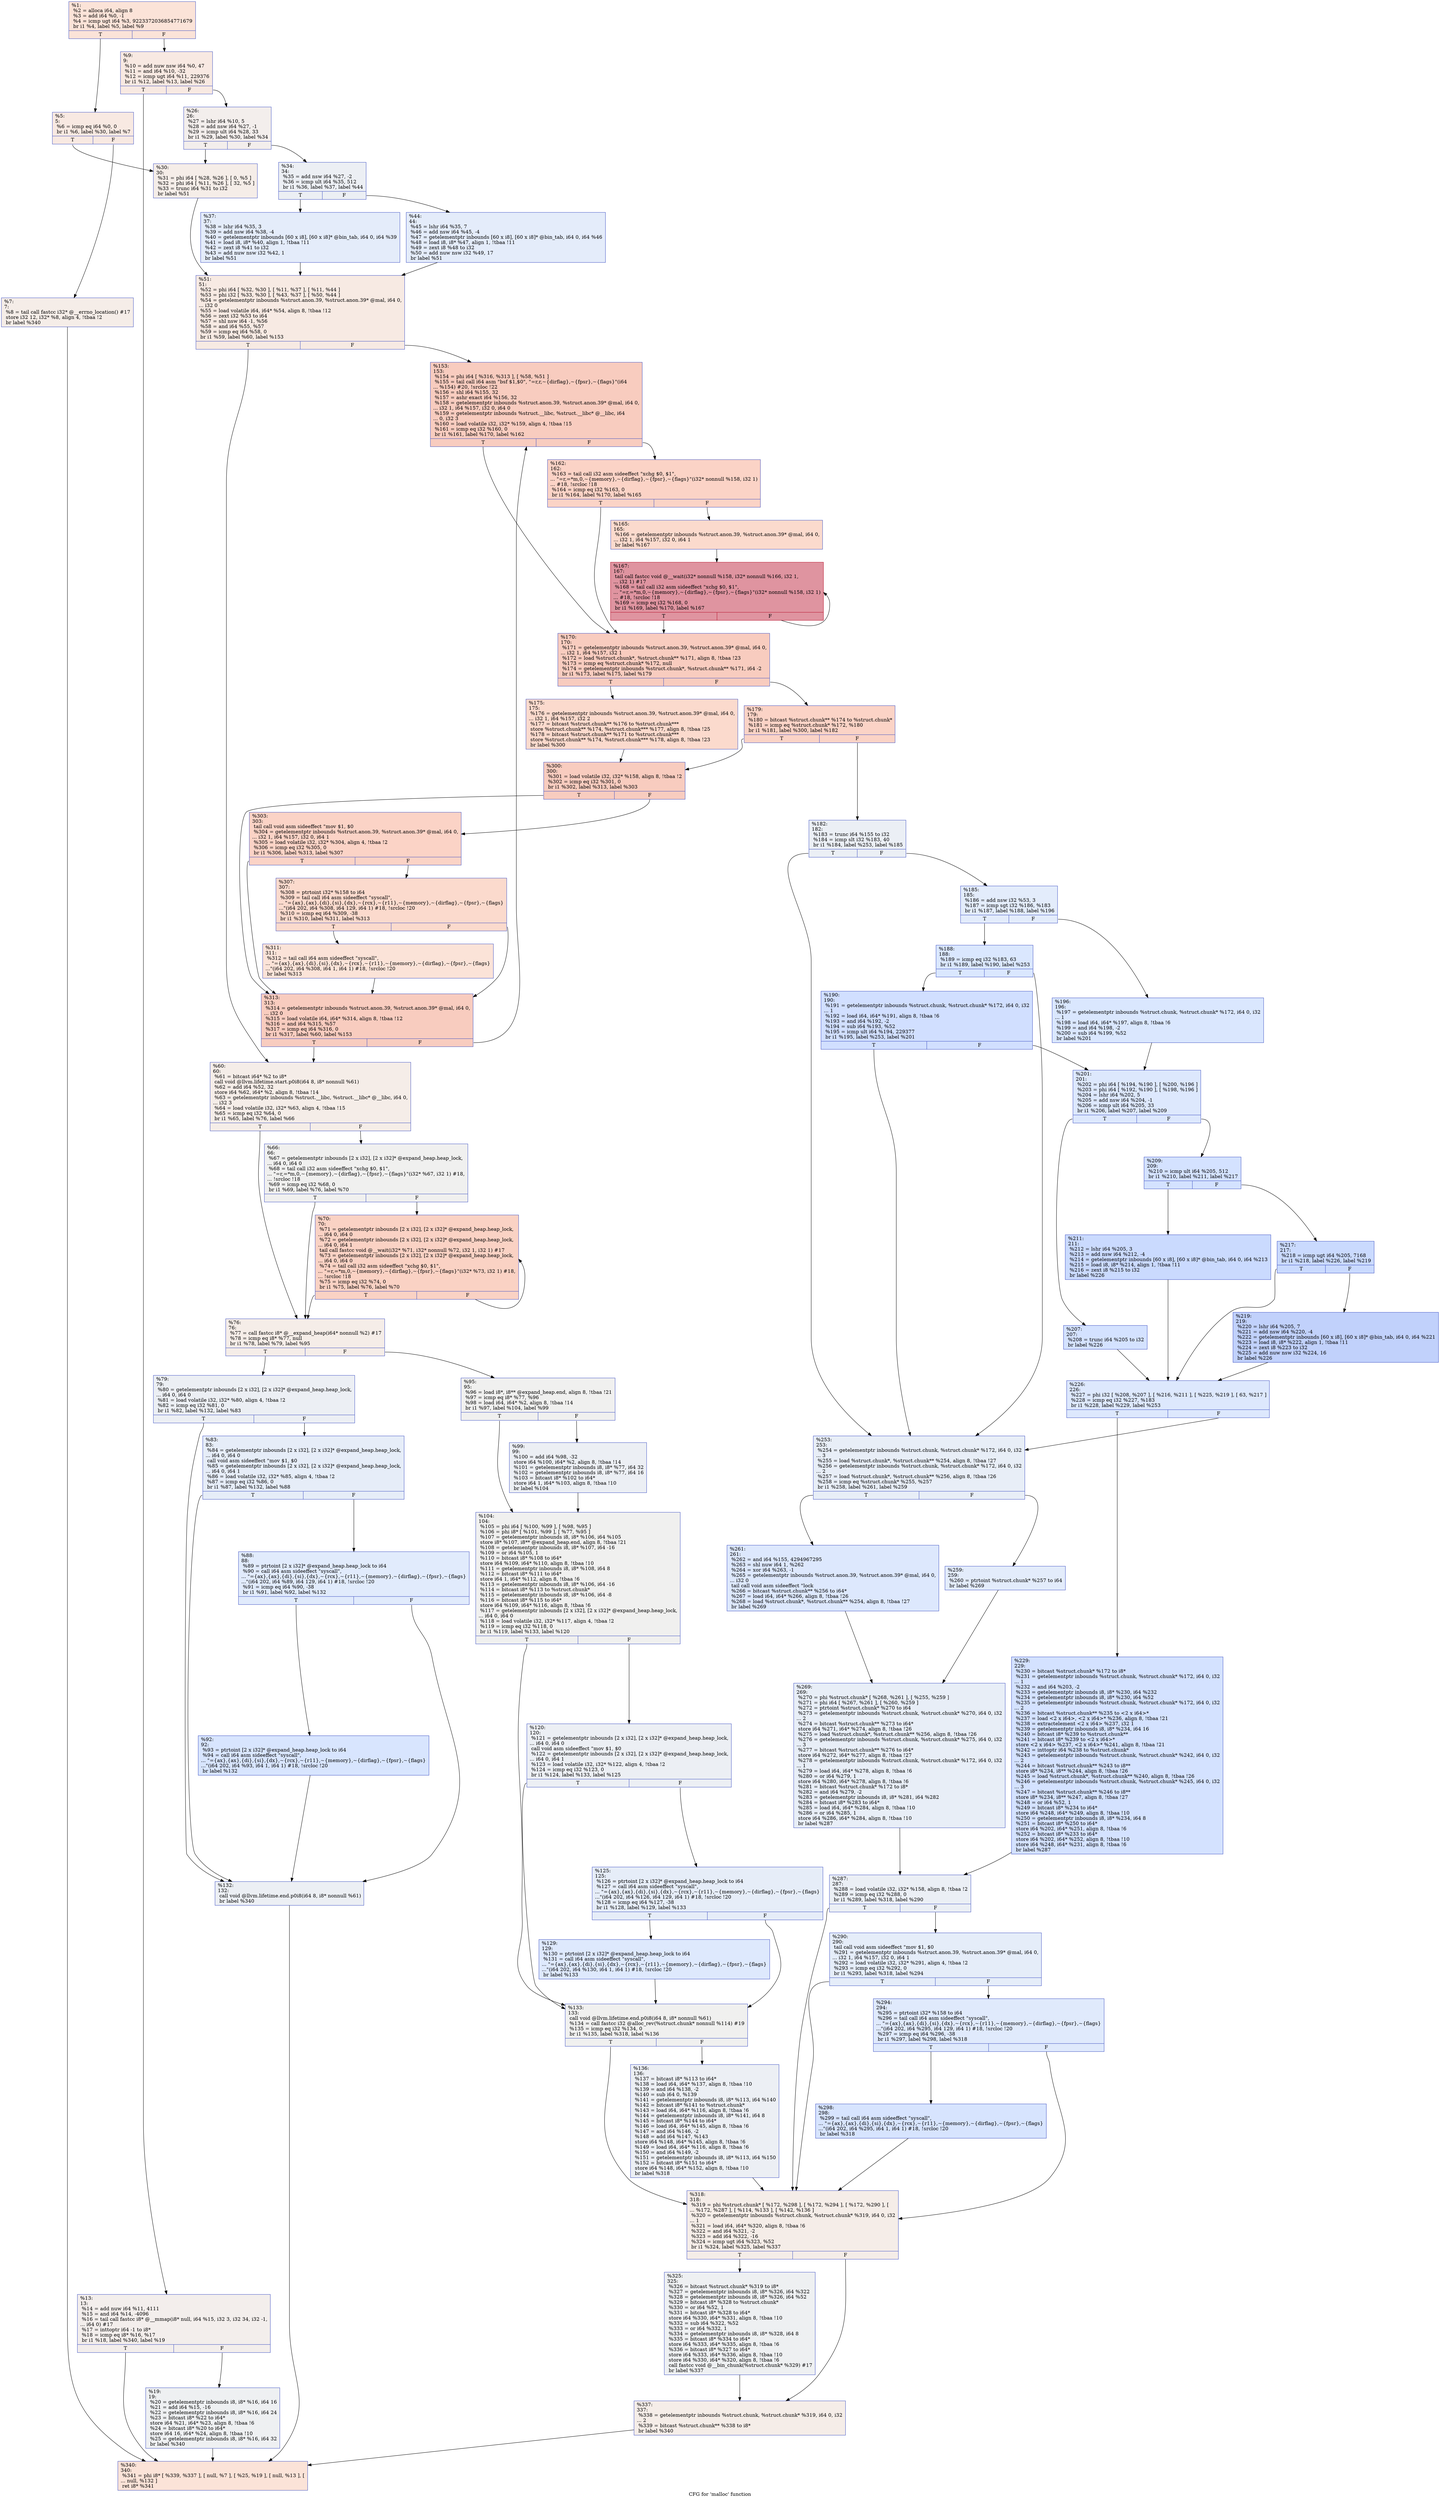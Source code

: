 digraph "CFG for 'malloc' function" {
	label="CFG for 'malloc' function";

	Node0x12eca20 [shape=record,color="#3d50c3ff", style=filled, fillcolor="#f6bfa670",label="{%1:\l  %2 = alloca i64, align 8\l  %3 = add i64 %0, -1\l  %4 = icmp ugt i64 %3, 9223372036854771679\l  br i1 %4, label %5, label %9\l|{<s0>T|<s1>F}}"];
	Node0x12eca20:s0 -> Node0x12eccc0;
	Node0x12eca20:s1 -> Node0x12ecd60;
	Node0x12eccc0 [shape=record,color="#3d50c3ff", style=filled, fillcolor="#efcebd70",label="{%5:\l5:                                                \l  %6 = icmp eq i64 %0, 0\l  br i1 %6, label %30, label %7\l|{<s0>T|<s1>F}}"];
	Node0x12eccc0:s0 -> Node0x12ecea0;
	Node0x12eccc0:s1 -> Node0x12ecd10;
	Node0x12ecd10 [shape=record,color="#3d50c3ff", style=filled, fillcolor="#e8d6cc70",label="{%7:\l7:                                                \l  %8 = tail call fastcc i32* @__errno_location() #17\l  store i32 12, i32* %8, align 4, !tbaa !2\l  br label %340\l}"];
	Node0x12ecd10 -> Node0x12ee0c0;
	Node0x12ecd60 [shape=record,color="#3d50c3ff", style=filled, fillcolor="#efcebd70",label="{%9:\l9:                                                \l  %10 = add nuw nsw i64 %0, 47\l  %11 = and i64 %10, -32\l  %12 = icmp ugt i64 %11, 229376\l  br i1 %12, label %13, label %26\l|{<s0>T|<s1>F}}"];
	Node0x12ecd60:s0 -> Node0x12ecdb0;
	Node0x12ecd60:s1 -> Node0x12ece50;
	Node0x12ecdb0 [shape=record,color="#3d50c3ff", style=filled, fillcolor="#e3d9d370",label="{%13:\l13:                                               \l  %14 = add nuw i64 %11, 4111\l  %15 = and i64 %14, -4096\l  %16 = tail call fastcc i8* @__mmap(i8* null, i64 %15, i32 3, i32 34, i32 -1,\l... i64 0) #17\l  %17 = inttoptr i64 -1 to i8*\l  %18 = icmp eq i8* %16, %17\l  br i1 %18, label %340, label %19\l|{<s0>T|<s1>F}}"];
	Node0x12ecdb0:s0 -> Node0x12ee0c0;
	Node0x12ecdb0:s1 -> Node0x12ece00;
	Node0x12ece00 [shape=record,color="#3d50c3ff", style=filled, fillcolor="#d9dce170",label="{%19:\l19:                                               \l  %20 = getelementptr inbounds i8, i8* %16, i64 16\l  %21 = add i64 %15, -16\l  %22 = getelementptr inbounds i8, i8* %16, i64 24\l  %23 = bitcast i8* %22 to i64*\l  store i64 %21, i64* %23, align 8, !tbaa !6\l  %24 = bitcast i8* %20 to i64*\l  store i64 16, i64* %24, align 8, !tbaa !10\l  %25 = getelementptr inbounds i8, i8* %16, i64 32\l  br label %340\l}"];
	Node0x12ece00 -> Node0x12ee0c0;
	Node0x12ece50 [shape=record,color="#3d50c3ff", style=filled, fillcolor="#e3d9d370",label="{%26:\l26:                                               \l  %27 = lshr i64 %10, 5\l  %28 = add nsw i64 %27, -1\l  %29 = icmp ult i64 %28, 33\l  br i1 %29, label %30, label %34\l|{<s0>T|<s1>F}}"];
	Node0x12ece50:s0 -> Node0x12ecea0;
	Node0x12ece50:s1 -> Node0x12ecef0;
	Node0x12ecea0 [shape=record,color="#3d50c3ff", style=filled, fillcolor="#e8d6cc70",label="{%30:\l30:                                               \l  %31 = phi i64 [ %28, %26 ], [ 0, %5 ]\l  %32 = phi i64 [ %11, %26 ], [ 32, %5 ]\l  %33 = trunc i64 %31 to i32\l  br label %51\l}"];
	Node0x12ecea0 -> Node0x12ecfe0;
	Node0x12ecef0 [shape=record,color="#3d50c3ff", style=filled, fillcolor="#d4dbe670",label="{%34:\l34:                                               \l  %35 = add nsw i64 %27, -2\l  %36 = icmp ult i64 %35, 512\l  br i1 %36, label %37, label %44\l|{<s0>T|<s1>F}}"];
	Node0x12ecef0:s0 -> Node0x12ecf40;
	Node0x12ecef0:s1 -> Node0x12ecf90;
	Node0x12ecf40 [shape=record,color="#3d50c3ff", style=filled, fillcolor="#c1d4f470",label="{%37:\l37:                                               \l  %38 = lshr i64 %35, 3\l  %39 = add nsw i64 %38, -4\l  %40 = getelementptr inbounds [60 x i8], [60 x i8]* @bin_tab, i64 0, i64 %39\l  %41 = load i8, i8* %40, align 1, !tbaa !11\l  %42 = zext i8 %41 to i32\l  %43 = add nuw nsw i32 %42, 1\l  br label %51\l}"];
	Node0x12ecf40 -> Node0x12ecfe0;
	Node0x12ecf90 [shape=record,color="#3d50c3ff", style=filled, fillcolor="#c1d4f470",label="{%44:\l44:                                               \l  %45 = lshr i64 %35, 7\l  %46 = add nsw i64 %45, -4\l  %47 = getelementptr inbounds [60 x i8], [60 x i8]* @bin_tab, i64 0, i64 %46\l  %48 = load i8, i8* %47, align 1, !tbaa !11\l  %49 = zext i8 %48 to i32\l  %50 = add nuw nsw i32 %49, 17\l  br label %51\l}"];
	Node0x12ecf90 -> Node0x12ecfe0;
	Node0x12ecfe0 [shape=record,color="#3d50c3ff", style=filled, fillcolor="#eed0c070",label="{%51:\l51:                                               \l  %52 = phi i64 [ %32, %30 ], [ %11, %37 ], [ %11, %44 ]\l  %53 = phi i32 [ %33, %30 ], [ %43, %37 ], [ %50, %44 ]\l  %54 = getelementptr inbounds %struct.anon.39, %struct.anon.39* @mal, i64 0,\l... i32 0\l  %55 = load volatile i64, i64* %54, align 8, !tbaa !12\l  %56 = zext i32 %53 to i64\l  %57 = shl nsw i64 -1, %56\l  %58 = and i64 %55, %57\l  %59 = icmp eq i64 %58, 0\l  br i1 %59, label %60, label %153\l|{<s0>T|<s1>F}}"];
	Node0x12ecfe0:s0 -> Node0x12ed030;
	Node0x12ecfe0:s1 -> Node0x12ed580;
	Node0x12ed030 [shape=record,color="#3d50c3ff", style=filled, fillcolor="#e8d6cc70",label="{%60:\l60:                                               \l  %61 = bitcast i64* %2 to i8*\l  call void @llvm.lifetime.start.p0i8(i64 8, i8* nonnull %61)\l  %62 = add i64 %52, 32\l  store i64 %62, i64* %2, align 8, !tbaa !14\l  %63 = getelementptr inbounds %struct.__libc, %struct.__libc* @__libc, i64 0,\l... i32 3\l  %64 = load volatile i32, i32* %63, align 4, !tbaa !15\l  %65 = icmp eq i32 %64, 0\l  br i1 %65, label %76, label %66\l|{<s0>T|<s1>F}}"];
	Node0x12ed030:s0 -> Node0x12ed120;
	Node0x12ed030:s1 -> Node0x12ed080;
	Node0x12ed080 [shape=record,color="#3d50c3ff", style=filled, fillcolor="#dedcdb70",label="{%66:\l66:                                               \l  %67 = getelementptr inbounds [2 x i32], [2 x i32]* @expand_heap.heap_lock,\l... i64 0, i64 0\l  %68 = tail call i32 asm sideeffect \"xchg $0, $1\",\l... \"=r,=*m,0,~\{memory\},~\{dirflag\},~\{fpsr\},~\{flags\}\"(i32* %67, i32 1) #18,\l... !srcloc !18\l  %69 = icmp eq i32 %68, 0\l  br i1 %69, label %76, label %70\l|{<s0>T|<s1>F}}"];
	Node0x12ed080:s0 -> Node0x12ed120;
	Node0x12ed080:s1 -> Node0x12ed0d0;
	Node0x12ed0d0 [shape=record,color="#3d50c3ff", style=filled, fillcolor="#f4987a70",label="{%70:\l70:                                               \l  %71 = getelementptr inbounds [2 x i32], [2 x i32]* @expand_heap.heap_lock,\l... i64 0, i64 0\l  %72 = getelementptr inbounds [2 x i32], [2 x i32]* @expand_heap.heap_lock,\l... i64 0, i64 1\l  tail call fastcc void @__wait(i32* %71, i32* nonnull %72, i32 1, i32 1) #17\l  %73 = getelementptr inbounds [2 x i32], [2 x i32]* @expand_heap.heap_lock,\l... i64 0, i64 0\l  %74 = tail call i32 asm sideeffect \"xchg $0, $1\",\l... \"=r,=*m,0,~\{memory\},~\{dirflag\},~\{fpsr\},~\{flags\}\"(i32* %73, i32 1) #18,\l... !srcloc !18\l  %75 = icmp eq i32 %74, 0\l  br i1 %75, label %76, label %70\l|{<s0>T|<s1>F}}"];
	Node0x12ed0d0:s0 -> Node0x12ed120;
	Node0x12ed0d0:s1 -> Node0x12ed0d0;
	Node0x12ed120 [shape=record,color="#3d50c3ff", style=filled, fillcolor="#e8d6cc70",label="{%76:\l76:                                               \l  %77 = call fastcc i8* @__expand_heap(i64* nonnull %2) #17\l  %78 = icmp eq i8* %77, null\l  br i1 %78, label %79, label %95\l|{<s0>T|<s1>F}}"];
	Node0x12ed120:s0 -> Node0x12ed170;
	Node0x12ed120:s1 -> Node0x12ed2b0;
	Node0x12ed170 [shape=record,color="#3d50c3ff", style=filled, fillcolor="#d4dbe670",label="{%79:\l79:                                               \l  %80 = getelementptr inbounds [2 x i32], [2 x i32]* @expand_heap.heap_lock,\l... i64 0, i64 0\l  %81 = load volatile i32, i32* %80, align 4, !tbaa !2\l  %82 = icmp eq i32 %81, 0\l  br i1 %82, label %132, label %83\l|{<s0>T|<s1>F}}"];
	Node0x12ed170:s0 -> Node0x12ed490;
	Node0x12ed170:s1 -> Node0x12ed1c0;
	Node0x12ed1c0 [shape=record,color="#3d50c3ff", style=filled, fillcolor="#c7d7f070",label="{%83:\l83:                                               \l  %84 = getelementptr inbounds [2 x i32], [2 x i32]* @expand_heap.heap_lock,\l... i64 0, i64 0\l  call void asm sideeffect \"mov $1, $0 \l  %85 = getelementptr inbounds [2 x i32], [2 x i32]* @expand_heap.heap_lock,\l... i64 0, i64 1\l  %86 = load volatile i32, i32* %85, align 4, !tbaa !2\l  %87 = icmp eq i32 %86, 0\l  br i1 %87, label %132, label %88\l|{<s0>T|<s1>F}}"];
	Node0x12ed1c0:s0 -> Node0x12ed490;
	Node0x12ed1c0:s1 -> Node0x12ed210;
	Node0x12ed210 [shape=record,color="#3d50c3ff", style=filled, fillcolor="#bbd1f870",label="{%88:\l88:                                               \l  %89 = ptrtoint [2 x i32]* @expand_heap.heap_lock to i64\l  %90 = call i64 asm sideeffect \"syscall\",\l... \"=\{ax\},\{ax\},\{di\},\{si\},\{dx\},~\{rcx\},~\{r11\},~\{memory\},~\{dirflag\},~\{fpsr\},~\{flags\}\l...\"(i64 202, i64 %89, i64 129, i64 1) #18, !srcloc !20\l  %91 = icmp eq i64 %90, -38\l  br i1 %91, label %92, label %132\l|{<s0>T|<s1>F}}"];
	Node0x12ed210:s0 -> Node0x12ed260;
	Node0x12ed210:s1 -> Node0x12ed490;
	Node0x12ed260 [shape=record,color="#3d50c3ff", style=filled, fillcolor="#a7c5fe70",label="{%92:\l92:                                               \l  %93 = ptrtoint [2 x i32]* @expand_heap.heap_lock to i64\l  %94 = call i64 asm sideeffect \"syscall\",\l... \"=\{ax\},\{ax\},\{di\},\{si\},\{dx\},~\{rcx\},~\{r11\},~\{memory\},~\{dirflag\},~\{fpsr\},~\{flags\}\l...\"(i64 202, i64 %93, i64 1, i64 1) #18, !srcloc !20\l  br label %132\l}"];
	Node0x12ed260 -> Node0x12ed490;
	Node0x12ed2b0 [shape=record,color="#3d50c3ff", style=filled, fillcolor="#dedcdb70",label="{%95:\l95:                                               \l  %96 = load i8*, i8** @expand_heap.end, align 8, !tbaa !21\l  %97 = icmp eq i8* %77, %96\l  %98 = load i64, i64* %2, align 8, !tbaa !14\l  br i1 %97, label %104, label %99\l|{<s0>T|<s1>F}}"];
	Node0x12ed2b0:s0 -> Node0x12ed350;
	Node0x12ed2b0:s1 -> Node0x12ed300;
	Node0x12ed300 [shape=record,color="#3d50c3ff", style=filled, fillcolor="#d4dbe670",label="{%99:\l99:                                               \l  %100 = add i64 %98, -32\l  store i64 %100, i64* %2, align 8, !tbaa !14\l  %101 = getelementptr inbounds i8, i8* %77, i64 32\l  %102 = getelementptr inbounds i8, i8* %77, i64 16\l  %103 = bitcast i8* %102 to i64*\l  store i64 1, i64* %103, align 8, !tbaa !10\l  br label %104\l}"];
	Node0x12ed300 -> Node0x12ed350;
	Node0x12ed350 [shape=record,color="#3d50c3ff", style=filled, fillcolor="#dedcdb70",label="{%104:\l104:                                              \l  %105 = phi i64 [ %100, %99 ], [ %98, %95 ]\l  %106 = phi i8* [ %101, %99 ], [ %77, %95 ]\l  %107 = getelementptr inbounds i8, i8* %106, i64 %105\l  store i8* %107, i8** @expand_heap.end, align 8, !tbaa !21\l  %108 = getelementptr inbounds i8, i8* %107, i64 -16\l  %109 = or i64 %105, 1\l  %110 = bitcast i8* %108 to i64*\l  store i64 %109, i64* %110, align 8, !tbaa !10\l  %111 = getelementptr inbounds i8, i8* %108, i64 8\l  %112 = bitcast i8* %111 to i64*\l  store i64 1, i64* %112, align 8, !tbaa !6\l  %113 = getelementptr inbounds i8, i8* %106, i64 -16\l  %114 = bitcast i8* %113 to %struct.chunk*\l  %115 = getelementptr inbounds i8, i8* %106, i64 -8\l  %116 = bitcast i8* %115 to i64*\l  store i64 %109, i64* %116, align 8, !tbaa !6\l  %117 = getelementptr inbounds [2 x i32], [2 x i32]* @expand_heap.heap_lock,\l... i64 0, i64 0\l  %118 = load volatile i32, i32* %117, align 4, !tbaa !2\l  %119 = icmp eq i32 %118, 0\l  br i1 %119, label %133, label %120\l|{<s0>T|<s1>F}}"];
	Node0x12ed350:s0 -> Node0x12ed4e0;
	Node0x12ed350:s1 -> Node0x12ed3a0;
	Node0x12ed3a0 [shape=record,color="#3d50c3ff", style=filled, fillcolor="#d4dbe670",label="{%120:\l120:                                              \l  %121 = getelementptr inbounds [2 x i32], [2 x i32]* @expand_heap.heap_lock,\l... i64 0, i64 0\l  call void asm sideeffect \"mov $1, $0 \l  %122 = getelementptr inbounds [2 x i32], [2 x i32]* @expand_heap.heap_lock,\l... i64 0, i64 1\l  %123 = load volatile i32, i32* %122, align 4, !tbaa !2\l  %124 = icmp eq i32 %123, 0\l  br i1 %124, label %133, label %125\l|{<s0>T|<s1>F}}"];
	Node0x12ed3a0:s0 -> Node0x12ed4e0;
	Node0x12ed3a0:s1 -> Node0x12ed3f0;
	Node0x12ed3f0 [shape=record,color="#3d50c3ff", style=filled, fillcolor="#c7d7f070",label="{%125:\l125:                                              \l  %126 = ptrtoint [2 x i32]* @expand_heap.heap_lock to i64\l  %127 = call i64 asm sideeffect \"syscall\",\l... \"=\{ax\},\{ax\},\{di\},\{si\},\{dx\},~\{rcx\},~\{r11\},~\{memory\},~\{dirflag\},~\{fpsr\},~\{flags\}\l...\"(i64 202, i64 %126, i64 129, i64 1) #18, !srcloc !20\l  %128 = icmp eq i64 %127, -38\l  br i1 %128, label %129, label %133\l|{<s0>T|<s1>F}}"];
	Node0x12ed3f0:s0 -> Node0x12ed440;
	Node0x12ed3f0:s1 -> Node0x12ed4e0;
	Node0x12ed440 [shape=record,color="#3d50c3ff", style=filled, fillcolor="#b5cdfa70",label="{%129:\l129:                                              \l  %130 = ptrtoint [2 x i32]* @expand_heap.heap_lock to i64\l  %131 = call i64 asm sideeffect \"syscall\",\l... \"=\{ax\},\{ax\},\{di\},\{si\},\{dx\},~\{rcx\},~\{r11\},~\{memory\},~\{dirflag\},~\{fpsr\},~\{flags\}\l...\"(i64 202, i64 %130, i64 1, i64 1) #18, !srcloc !20\l  br label %133\l}"];
	Node0x12ed440 -> Node0x12ed4e0;
	Node0x12ed490 [shape=record,color="#3d50c3ff", style=filled, fillcolor="#d4dbe670",label="{%132:\l132:                                              \l  call void @llvm.lifetime.end.p0i8(i64 8, i8* nonnull %61)\l  br label %340\l}"];
	Node0x12ed490 -> Node0x12ee0c0;
	Node0x12ed4e0 [shape=record,color="#3d50c3ff", style=filled, fillcolor="#dedcdb70",label="{%133:\l133:                                              \l  call void @llvm.lifetime.end.p0i8(i64 8, i8* nonnull %61)\l  %134 = call fastcc i32 @alloc_rev(%struct.chunk* nonnull %114) #19\l  %135 = icmp eq i32 %134, 0\l  br i1 %135, label %318, label %136\l|{<s0>T|<s1>F}}"];
	Node0x12ed4e0:s0 -> Node0x12edfd0;
	Node0x12ed4e0:s1 -> Node0x12ed530;
	Node0x12ed530 [shape=record,color="#3d50c3ff", style=filled, fillcolor="#d4dbe670",label="{%136:\l136:                                              \l  %137 = bitcast i8* %113 to i64*\l  %138 = load i64, i64* %137, align 8, !tbaa !10\l  %139 = and i64 %138, -2\l  %140 = sub i64 0, %139\l  %141 = getelementptr inbounds i8, i8* %113, i64 %140\l  %142 = bitcast i8* %141 to %struct.chunk*\l  %143 = load i64, i64* %116, align 8, !tbaa !6\l  %144 = getelementptr inbounds i8, i8* %141, i64 8\l  %145 = bitcast i8* %144 to i64*\l  %146 = load i64, i64* %145, align 8, !tbaa !6\l  %147 = and i64 %146, -2\l  %148 = add i64 %147, %143\l  store i64 %148, i64* %145, align 8, !tbaa !6\l  %149 = load i64, i64* %116, align 8, !tbaa !6\l  %150 = and i64 %149, -2\l  %151 = getelementptr inbounds i8, i8* %113, i64 %150\l  %152 = bitcast i8* %151 to i64*\l  store i64 %148, i64* %152, align 8, !tbaa !10\l  br label %318\l}"];
	Node0x12ed530 -> Node0x12edfd0;
	Node0x12ed580 [shape=record,color="#3d50c3ff", style=filled, fillcolor="#f08b6e70",label="{%153:\l153:                                              \l  %154 = phi i64 [ %316, %313 ], [ %58, %51 ]\l  %155 = tail call i64 asm \"bsf $1,$0\", \"=r,r,~\{dirflag\},~\{fpsr\},~\{flags\}\"(i64\l... %154) #20, !srcloc !22\l  %156 = shl i64 %155, 32\l  %157 = ashr exact i64 %156, 32\l  %158 = getelementptr inbounds %struct.anon.39, %struct.anon.39* @mal, i64 0,\l... i32 1, i64 %157, i32 0, i64 0\l  %159 = getelementptr inbounds %struct.__libc, %struct.__libc* @__libc, i64\l... 0, i32 3\l  %160 = load volatile i32, i32* %159, align 4, !tbaa !15\l  %161 = icmp eq i32 %160, 0\l  br i1 %161, label %170, label %162\l|{<s0>T|<s1>F}}"];
	Node0x12ed580:s0 -> Node0x12ed6c0;
	Node0x12ed580:s1 -> Node0x12ed5d0;
	Node0x12ed5d0 [shape=record,color="#3d50c3ff", style=filled, fillcolor="#f59c7d70",label="{%162:\l162:                                              \l  %163 = tail call i32 asm sideeffect \"xchg $0, $1\",\l... \"=r,=*m,0,~\{memory\},~\{dirflag\},~\{fpsr\},~\{flags\}\"(i32* nonnull %158, i32 1)\l... #18, !srcloc !18\l  %164 = icmp eq i32 %163, 0\l  br i1 %164, label %170, label %165\l|{<s0>T|<s1>F}}"];
	Node0x12ed5d0:s0 -> Node0x12ed6c0;
	Node0x12ed5d0:s1 -> Node0x12ed620;
	Node0x12ed620 [shape=record,color="#3d50c3ff", style=filled, fillcolor="#f7ac8e70",label="{%165:\l165:                                              \l  %166 = getelementptr inbounds %struct.anon.39, %struct.anon.39* @mal, i64 0,\l... i32 1, i64 %157, i32 0, i64 1\l  br label %167\l}"];
	Node0x12ed620 -> Node0x12ed670;
	Node0x12ed670 [shape=record,color="#b70d28ff", style=filled, fillcolor="#b70d2870",label="{%167:\l167:                                              \l  tail call fastcc void @__wait(i32* nonnull %158, i32* nonnull %166, i32 1,\l... i32 1) #17\l  %168 = tail call i32 asm sideeffect \"xchg $0, $1\",\l... \"=r,=*m,0,~\{memory\},~\{dirflag\},~\{fpsr\},~\{flags\}\"(i32* nonnull %158, i32 1)\l... #18, !srcloc !18\l  %169 = icmp eq i32 %168, 0\l  br i1 %169, label %170, label %167\l|{<s0>T|<s1>F}}"];
	Node0x12ed670:s0 -> Node0x12ed6c0;
	Node0x12ed670:s1 -> Node0x12ed670;
	Node0x12ed6c0 [shape=record,color="#3d50c3ff", style=filled, fillcolor="#f08b6e70",label="{%170:\l170:                                              \l  %171 = getelementptr inbounds %struct.anon.39, %struct.anon.39* @mal, i64 0,\l... i32 1, i64 %157, i32 1\l  %172 = load %struct.chunk*, %struct.chunk** %171, align 8, !tbaa !23\l  %173 = icmp eq %struct.chunk* %172, null\l  %174 = getelementptr inbounds %struct.chunk*, %struct.chunk** %171, i64 -2\l  br i1 %173, label %175, label %179\l|{<s0>T|<s1>F}}"];
	Node0x12ed6c0:s0 -> Node0x12ed710;
	Node0x12ed6c0:s1 -> Node0x12ed760;
	Node0x12ed710 [shape=record,color="#3d50c3ff", style=filled, fillcolor="#f7ac8e70",label="{%175:\l175:                                              \l  %176 = getelementptr inbounds %struct.anon.39, %struct.anon.39* @mal, i64 0,\l... i32 1, i64 %157, i32 2\l  %177 = bitcast %struct.chunk** %176 to %struct.chunk***\l  store %struct.chunk** %174, %struct.chunk*** %177, align 8, !tbaa !25\l  %178 = bitcast %struct.chunk** %171 to %struct.chunk***\l  store %struct.chunk** %174, %struct.chunk*** %178, align 8, !tbaa !23\l  br label %300\l}"];
	Node0x12ed710 -> Node0x12ede40;
	Node0x12ed760 [shape=record,color="#3d50c3ff", style=filled, fillcolor="#f59c7d70",label="{%179:\l179:                                              \l  %180 = bitcast %struct.chunk** %174 to %struct.chunk*\l  %181 = icmp eq %struct.chunk* %172, %180\l  br i1 %181, label %300, label %182\l|{<s0>T|<s1>F}}"];
	Node0x12ed760:s0 -> Node0x12ede40;
	Node0x12ed760:s1 -> Node0x12ed7b0;
	Node0x12ed7b0 [shape=record,color="#3d50c3ff", style=filled, fillcolor="#d1dae970",label="{%182:\l182:                                              \l  %183 = trunc i64 %155 to i32\l  %184 = icmp slt i32 %183, 40\l  br i1 %184, label %253, label %185\l|{<s0>T|<s1>F}}"];
	Node0x12ed7b0:s0 -> Node0x12edbc0;
	Node0x12ed7b0:s1 -> Node0x12ed800;
	Node0x12ed800 [shape=record,color="#3d50c3ff", style=filled, fillcolor="#bfd3f670",label="{%185:\l185:                                              \l  %186 = add nsw i32 %53, 3\l  %187 = icmp sgt i32 %186, %183\l  br i1 %187, label %188, label %196\l|{<s0>T|<s1>F}}"];
	Node0x12ed800:s0 -> Node0x12ed850;
	Node0x12ed800:s1 -> Node0x12ed8f0;
	Node0x12ed850 [shape=record,color="#3d50c3ff", style=filled, fillcolor="#abc8fd70",label="{%188:\l188:                                              \l  %189 = icmp eq i32 %183, 63\l  br i1 %189, label %190, label %253\l|{<s0>T|<s1>F}}"];
	Node0x12ed850:s0 -> Node0x12ed8a0;
	Node0x12ed850:s1 -> Node0x12edbc0;
	Node0x12ed8a0 [shape=record,color="#3d50c3ff", style=filled, fillcolor="#96b7ff70",label="{%190:\l190:                                              \l  %191 = getelementptr inbounds %struct.chunk, %struct.chunk* %172, i64 0, i32\l... 1\l  %192 = load i64, i64* %191, align 8, !tbaa !6\l  %193 = and i64 %192, -2\l  %194 = sub i64 %193, %52\l  %195 = icmp ult i64 %194, 229377\l  br i1 %195, label %253, label %201\l|{<s0>T|<s1>F}}"];
	Node0x12ed8a0:s0 -> Node0x12edbc0;
	Node0x12ed8a0:s1 -> Node0x12ed940;
	Node0x12ed8f0 [shape=record,color="#3d50c3ff", style=filled, fillcolor="#abc8fd70",label="{%196:\l196:                                              \l  %197 = getelementptr inbounds %struct.chunk, %struct.chunk* %172, i64 0, i32\l... 1\l  %198 = load i64, i64* %197, align 8, !tbaa !6\l  %199 = and i64 %198, -2\l  %200 = sub i64 %199, %52\l  br label %201\l}"];
	Node0x12ed8f0 -> Node0x12ed940;
	Node0x12ed940 [shape=record,color="#3d50c3ff", style=filled, fillcolor="#b2ccfb70",label="{%201:\l201:                                              \l  %202 = phi i64 [ %194, %190 ], [ %200, %196 ]\l  %203 = phi i64 [ %192, %190 ], [ %198, %196 ]\l  %204 = lshr i64 %202, 5\l  %205 = add nsw i64 %204, -1\l  %206 = icmp ult i64 %205, 33\l  br i1 %206, label %207, label %209\l|{<s0>T|<s1>F}}"];
	Node0x12ed940:s0 -> Node0x12ed990;
	Node0x12ed940:s1 -> Node0x12ed9e0;
	Node0x12ed990 [shape=record,color="#3d50c3ff", style=filled, fillcolor="#9ebeff70",label="{%207:\l207:                                              \l  %208 = trunc i64 %205 to i32\l  br label %226\l}"];
	Node0x12ed990 -> Node0x12edb20;
	Node0x12ed9e0 [shape=record,color="#3d50c3ff", style=filled, fillcolor="#9ebeff70",label="{%209:\l209:                                              \l  %210 = icmp ult i64 %205, 512\l  br i1 %210, label %211, label %217\l|{<s0>T|<s1>F}}"];
	Node0x12ed9e0:s0 -> Node0x12eda30;
	Node0x12ed9e0:s1 -> Node0x12eda80;
	Node0x12eda30 [shape=record,color="#3d50c3ff", style=filled, fillcolor="#88abfd70",label="{%211:\l211:                                              \l  %212 = lshr i64 %205, 3\l  %213 = add nsw i64 %212, -4\l  %214 = getelementptr inbounds [60 x i8], [60 x i8]* @bin_tab, i64 0, i64 %213\l  %215 = load i8, i8* %214, align 1, !tbaa !11\l  %216 = zext i8 %215 to i32\l  br label %226\l}"];
	Node0x12eda30 -> Node0x12edb20;
	Node0x12eda80 [shape=record,color="#3d50c3ff", style=filled, fillcolor="#88abfd70",label="{%217:\l217:                                              \l  %218 = icmp ugt i64 %205, 7168\l  br i1 %218, label %226, label %219\l|{<s0>T|<s1>F}}"];
	Node0x12eda80:s0 -> Node0x12edb20;
	Node0x12eda80:s1 -> Node0x12edad0;
	Node0x12edad0 [shape=record,color="#3d50c3ff", style=filled, fillcolor="#7396f570",label="{%219:\l219:                                              \l  %220 = lshr i64 %205, 7\l  %221 = add nsw i64 %220, -4\l  %222 = getelementptr inbounds [60 x i8], [60 x i8]* @bin_tab, i64 0, i64 %221\l  %223 = load i8, i8* %222, align 1, !tbaa !11\l  %224 = zext i8 %223 to i32\l  %225 = add nuw nsw i32 %224, 16\l  br label %226\l}"];
	Node0x12edad0 -> Node0x12edb20;
	Node0x12edb20 [shape=record,color="#3d50c3ff", style=filled, fillcolor="#b2ccfb70",label="{%226:\l226:                                              \l  %227 = phi i32 [ %208, %207 ], [ %216, %211 ], [ %225, %219 ], [ 63, %217 ]\l  %228 = icmp eq i32 %227, %183\l  br i1 %228, label %229, label %253\l|{<s0>T|<s1>F}}"];
	Node0x12edb20:s0 -> Node0x12edb70;
	Node0x12edb20:s1 -> Node0x12edbc0;
	Node0x12edb70 [shape=record,color="#3d50c3ff", style=filled, fillcolor="#9ebeff70",label="{%229:\l229:                                              \l  %230 = bitcast %struct.chunk* %172 to i8*\l  %231 = getelementptr inbounds %struct.chunk, %struct.chunk* %172, i64 0, i32\l... 1\l  %232 = and i64 %203, -2\l  %233 = getelementptr inbounds i8, i8* %230, i64 %232\l  %234 = getelementptr inbounds i8, i8* %230, i64 %52\l  %235 = getelementptr inbounds %struct.chunk, %struct.chunk* %172, i64 0, i32\l... 2\l  %236 = bitcast %struct.chunk** %235 to \<2 x i64\>*\l  %237 = load \<2 x i64\>, \<2 x i64\>* %236, align 8, !tbaa !21\l  %238 = extractelement \<2 x i64\> %237, i32 1\l  %239 = getelementptr inbounds i8, i8* %234, i64 16\l  %240 = bitcast i8* %239 to %struct.chunk**\l  %241 = bitcast i8* %239 to \<2 x i64\>*\l  store \<2 x i64\> %237, \<2 x i64\>* %241, align 8, !tbaa !21\l  %242 = inttoptr i64 %238 to %struct.chunk*\l  %243 = getelementptr inbounds %struct.chunk, %struct.chunk* %242, i64 0, i32\l... 2\l  %244 = bitcast %struct.chunk** %243 to i8**\l  store i8* %234, i8** %244, align 8, !tbaa !26\l  %245 = load %struct.chunk*, %struct.chunk** %240, align 8, !tbaa !26\l  %246 = getelementptr inbounds %struct.chunk, %struct.chunk* %245, i64 0, i32\l... 3\l  %247 = bitcast %struct.chunk** %246 to i8**\l  store i8* %234, i8** %247, align 8, !tbaa !27\l  %248 = or i64 %52, 1\l  %249 = bitcast i8* %234 to i64*\l  store i64 %248, i64* %249, align 8, !tbaa !10\l  %250 = getelementptr inbounds i8, i8* %234, i64 8\l  %251 = bitcast i8* %250 to i64*\l  store i64 %202, i64* %251, align 8, !tbaa !6\l  %252 = bitcast i8* %233 to i64*\l  store i64 %202, i64* %252, align 8, !tbaa !10\l  store i64 %248, i64* %231, align 8, !tbaa !6\l  br label %287\l}"];
	Node0x12edb70 -> Node0x12edd00;
	Node0x12edbc0 [shape=record,color="#3d50c3ff", style=filled, fillcolor="#cbd8ee70",label="{%253:\l253:                                              \l  %254 = getelementptr inbounds %struct.chunk, %struct.chunk* %172, i64 0, i32\l... 3\l  %255 = load %struct.chunk*, %struct.chunk** %254, align 8, !tbaa !27\l  %256 = getelementptr inbounds %struct.chunk, %struct.chunk* %172, i64 0, i32\l... 2\l  %257 = load %struct.chunk*, %struct.chunk** %256, align 8, !tbaa !26\l  %258 = icmp eq %struct.chunk* %255, %257\l  br i1 %258, label %261, label %259\l|{<s0>T|<s1>F}}"];
	Node0x12edbc0:s0 -> Node0x12edc60;
	Node0x12edbc0:s1 -> Node0x12edc10;
	Node0x12edc10 [shape=record,color="#3d50c3ff", style=filled, fillcolor="#bfd3f670",label="{%259:\l259:                                              \l  %260 = ptrtoint %struct.chunk* %257 to i64\l  br label %269\l}"];
	Node0x12edc10 -> Node0x12edcb0;
	Node0x12edc60 [shape=record,color="#3d50c3ff", style=filled, fillcolor="#b2ccfb70",label="{%261:\l261:                                              \l  %262 = and i64 %155, 4294967295\l  %263 = shl nuw i64 1, %262\l  %264 = xor i64 %263, -1\l  %265 = getelementptr inbounds %struct.anon.39, %struct.anon.39* @mal, i64 0,\l... i32 0\l  tail call void asm sideeffect \"lock \l  %266 = bitcast %struct.chunk** %256 to i64*\l  %267 = load i64, i64* %266, align 8, !tbaa !26\l  %268 = load %struct.chunk*, %struct.chunk** %254, align 8, !tbaa !27\l  br label %269\l}"];
	Node0x12edc60 -> Node0x12edcb0;
	Node0x12edcb0 [shape=record,color="#3d50c3ff", style=filled, fillcolor="#cbd8ee70",label="{%269:\l269:                                              \l  %270 = phi %struct.chunk* [ %268, %261 ], [ %255, %259 ]\l  %271 = phi i64 [ %267, %261 ], [ %260, %259 ]\l  %272 = ptrtoint %struct.chunk* %270 to i64\l  %273 = getelementptr inbounds %struct.chunk, %struct.chunk* %270, i64 0, i32\l... 2\l  %274 = bitcast %struct.chunk** %273 to i64*\l  store i64 %271, i64* %274, align 8, !tbaa !26\l  %275 = load %struct.chunk*, %struct.chunk** %256, align 8, !tbaa !26\l  %276 = getelementptr inbounds %struct.chunk, %struct.chunk* %275, i64 0, i32\l... 3\l  %277 = bitcast %struct.chunk** %276 to i64*\l  store i64 %272, i64* %277, align 8, !tbaa !27\l  %278 = getelementptr inbounds %struct.chunk, %struct.chunk* %172, i64 0, i32\l... 1\l  %279 = load i64, i64* %278, align 8, !tbaa !6\l  %280 = or i64 %279, 1\l  store i64 %280, i64* %278, align 8, !tbaa !6\l  %281 = bitcast %struct.chunk* %172 to i8*\l  %282 = and i64 %279, -2\l  %283 = getelementptr inbounds i8, i8* %281, i64 %282\l  %284 = bitcast i8* %283 to i64*\l  %285 = load i64, i64* %284, align 8, !tbaa !10\l  %286 = or i64 %285, 1\l  store i64 %286, i64* %284, align 8, !tbaa !10\l  br label %287\l}"];
	Node0x12edcb0 -> Node0x12edd00;
	Node0x12edd00 [shape=record,color="#3d50c3ff", style=filled, fillcolor="#d1dae970",label="{%287:\l287:                                              \l  %288 = load volatile i32, i32* %158, align 8, !tbaa !2\l  %289 = icmp eq i32 %288, 0\l  br i1 %289, label %318, label %290\l|{<s0>T|<s1>F}}"];
	Node0x12edd00:s0 -> Node0x12edfd0;
	Node0x12edd00:s1 -> Node0x12edd50;
	Node0x12edd50 [shape=record,color="#3d50c3ff", style=filled, fillcolor="#c5d6f270",label="{%290:\l290:                                              \l  tail call void asm sideeffect \"mov $1, $0 \l  %291 = getelementptr inbounds %struct.anon.39, %struct.anon.39* @mal, i64 0,\l... i32 1, i64 %157, i32 0, i64 1\l  %292 = load volatile i32, i32* %291, align 4, !tbaa !2\l  %293 = icmp eq i32 %292, 0\l  br i1 %293, label %318, label %294\l|{<s0>T|<s1>F}}"];
	Node0x12edd50:s0 -> Node0x12edfd0;
	Node0x12edd50:s1 -> Node0x12edda0;
	Node0x12edda0 [shape=record,color="#3d50c3ff", style=filled, fillcolor="#b9d0f970",label="{%294:\l294:                                              \l  %295 = ptrtoint i32* %158 to i64\l  %296 = tail call i64 asm sideeffect \"syscall\",\l... \"=\{ax\},\{ax\},\{di\},\{si\},\{dx\},~\{rcx\},~\{r11\},~\{memory\},~\{dirflag\},~\{fpsr\},~\{flags\}\l...\"(i64 202, i64 %295, i64 129, i64 1) #18, !srcloc !20\l  %297 = icmp eq i64 %296, -38\l  br i1 %297, label %298, label %318\l|{<s0>T|<s1>F}}"];
	Node0x12edda0:s0 -> Node0x12eddf0;
	Node0x12edda0:s1 -> Node0x12edfd0;
	Node0x12eddf0 [shape=record,color="#3d50c3ff", style=filled, fillcolor="#a5c3fe70",label="{%298:\l298:                                              \l  %299 = tail call i64 asm sideeffect \"syscall\",\l... \"=\{ax\},\{ax\},\{di\},\{si\},\{dx\},~\{rcx\},~\{r11\},~\{memory\},~\{dirflag\},~\{fpsr\},~\{flags\}\l...\"(i64 202, i64 %295, i64 1, i64 1) #18, !srcloc !20\l  br label %318\l}"];
	Node0x12eddf0 -> Node0x12edfd0;
	Node0x12ede40 [shape=record,color="#3d50c3ff", style=filled, fillcolor="#f08b6e70",label="{%300:\l300:                                              \l  %301 = load volatile i32, i32* %158, align 8, !tbaa !2\l  %302 = icmp eq i32 %301, 0\l  br i1 %302, label %313, label %303\l|{<s0>T|<s1>F}}"];
	Node0x12ede40:s0 -> Node0x12edf80;
	Node0x12ede40:s1 -> Node0x12ede90;
	Node0x12ede90 [shape=record,color="#3d50c3ff", style=filled, fillcolor="#f59c7d70",label="{%303:\l303:                                              \l  tail call void asm sideeffect \"mov $1, $0 \l  %304 = getelementptr inbounds %struct.anon.39, %struct.anon.39* @mal, i64 0,\l... i32 1, i64 %157, i32 0, i64 1\l  %305 = load volatile i32, i32* %304, align 4, !tbaa !2\l  %306 = icmp eq i32 %305, 0\l  br i1 %306, label %313, label %307\l|{<s0>T|<s1>F}}"];
	Node0x12ede90:s0 -> Node0x12edf80;
	Node0x12ede90:s1 -> Node0x12edee0;
	Node0x12edee0 [shape=record,color="#3d50c3ff", style=filled, fillcolor="#f7ac8e70",label="{%307:\l307:                                              \l  %308 = ptrtoint i32* %158 to i64\l  %309 = tail call i64 asm sideeffect \"syscall\",\l... \"=\{ax\},\{ax\},\{di\},\{si\},\{dx\},~\{rcx\},~\{r11\},~\{memory\},~\{dirflag\},~\{fpsr\},~\{flags\}\l...\"(i64 202, i64 %308, i64 129, i64 1) #18, !srcloc !20\l  %310 = icmp eq i64 %309, -38\l  br i1 %310, label %311, label %313\l|{<s0>T|<s1>F}}"];
	Node0x12edee0:s0 -> Node0x12edf30;
	Node0x12edee0:s1 -> Node0x12edf80;
	Node0x12edf30 [shape=record,color="#3d50c3ff", style=filled, fillcolor="#f6bfa670",label="{%311:\l311:                                              \l  %312 = tail call i64 asm sideeffect \"syscall\",\l... \"=\{ax\},\{ax\},\{di\},\{si\},\{dx\},~\{rcx\},~\{r11\},~\{memory\},~\{dirflag\},~\{fpsr\},~\{flags\}\l...\"(i64 202, i64 %308, i64 1, i64 1) #18, !srcloc !20\l  br label %313\l}"];
	Node0x12edf30 -> Node0x12edf80;
	Node0x12edf80 [shape=record,color="#3d50c3ff", style=filled, fillcolor="#f08b6e70",label="{%313:\l313:                                              \l  %314 = getelementptr inbounds %struct.anon.39, %struct.anon.39* @mal, i64 0,\l... i32 0\l  %315 = load volatile i64, i64* %314, align 8, !tbaa !12\l  %316 = and i64 %315, %57\l  %317 = icmp eq i64 %316, 0\l  br i1 %317, label %60, label %153\l|{<s0>T|<s1>F}}"];
	Node0x12edf80:s0 -> Node0x12ed030;
	Node0x12edf80:s1 -> Node0x12ed580;
	Node0x12edfd0 [shape=record,color="#3d50c3ff", style=filled, fillcolor="#e8d6cc70",label="{%318:\l318:                                              \l  %319 = phi %struct.chunk* [ %172, %298 ], [ %172, %294 ], [ %172, %290 ], [\l... %172, %287 ], [ %114, %133 ], [ %142, %136 ]\l  %320 = getelementptr inbounds %struct.chunk, %struct.chunk* %319, i64 0, i32\l... 1\l  %321 = load i64, i64* %320, align 8, !tbaa !6\l  %322 = and i64 %321, -2\l  %323 = add i64 %322, -16\l  %324 = icmp ugt i64 %323, %52\l  br i1 %324, label %325, label %337\l|{<s0>T|<s1>F}}"];
	Node0x12edfd0:s0 -> Node0x12ee020;
	Node0x12edfd0:s1 -> Node0x12ee070;
	Node0x12ee020 [shape=record,color="#3d50c3ff", style=filled, fillcolor="#d9dce170",label="{%325:\l325:                                              \l  %326 = bitcast %struct.chunk* %319 to i8*\l  %327 = getelementptr inbounds i8, i8* %326, i64 %322\l  %328 = getelementptr inbounds i8, i8* %326, i64 %52\l  %329 = bitcast i8* %328 to %struct.chunk*\l  %330 = or i64 %52, 1\l  %331 = bitcast i8* %328 to i64*\l  store i64 %330, i64* %331, align 8, !tbaa !10\l  %332 = sub i64 %322, %52\l  %333 = or i64 %332, 1\l  %334 = getelementptr inbounds i8, i8* %328, i64 8\l  %335 = bitcast i8* %334 to i64*\l  store i64 %333, i64* %335, align 8, !tbaa !6\l  %336 = bitcast i8* %327 to i64*\l  store i64 %333, i64* %336, align 8, !tbaa !10\l  store i64 %330, i64* %320, align 8, !tbaa !6\l  call fastcc void @__bin_chunk(%struct.chunk* %329) #17\l  br label %337\l}"];
	Node0x12ee020 -> Node0x12ee070;
	Node0x12ee070 [shape=record,color="#3d50c3ff", style=filled, fillcolor="#e8d6cc70",label="{%337:\l337:                                              \l  %338 = getelementptr inbounds %struct.chunk, %struct.chunk* %319, i64 0, i32\l... 2\l  %339 = bitcast %struct.chunk** %338 to i8*\l  br label %340\l}"];
	Node0x12ee070 -> Node0x12ee0c0;
	Node0x12ee0c0 [shape=record,color="#3d50c3ff", style=filled, fillcolor="#f6bfa670",label="{%340:\l340:                                              \l  %341 = phi i8* [ %339, %337 ], [ null, %7 ], [ %25, %19 ], [ null, %13 ], [\l... null, %132 ]\l  ret i8* %341\l}"];
}
